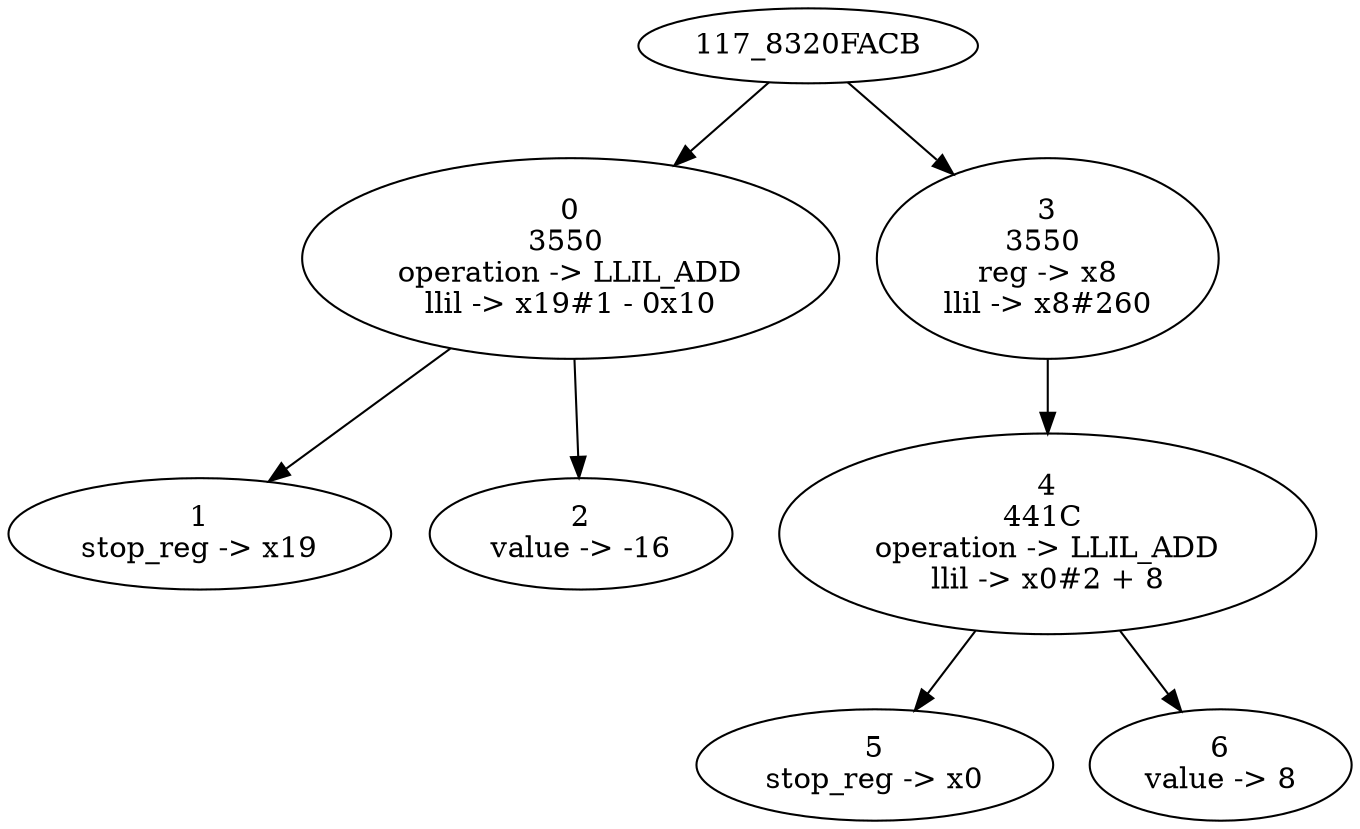 // The Round Table
digraph "117_8320FACB" {
	"0
3550 
operation -> LLIL_ADD
llil -> x19#1 - 0x10
" -> "1
stop_reg -> x19
"
	"0
3550 
operation -> LLIL_ADD
llil -> x19#1 - 0x10
" -> "2
value -> -16
"
	"117_8320FACB" -> "0
3550 
operation -> LLIL_ADD
llil -> x19#1 - 0x10
"
	"4
441C 
operation -> LLIL_ADD
llil -> x0#2 + 8
" -> "5
stop_reg -> x0
"
	"4
441C 
operation -> LLIL_ADD
llil -> x0#2 + 8
" -> "6
value -> 8
"
	"3
3550 
reg -> x8
llil -> x8#260
" -> "4
441C 
operation -> LLIL_ADD
llil -> x0#2 + 8
"
	"117_8320FACB" -> "3
3550 
reg -> x8
llil -> x8#260
"
}
